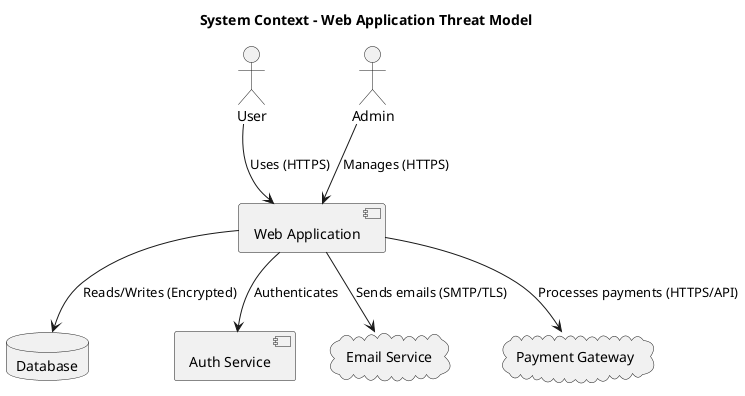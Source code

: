@startuml
title System Context - Web Application Threat Model

actor "User" as user
actor "Admin" as admin
database "Database" as db
component "Web Application" as webapp
component "Auth Service" as auth
cloud "Email Service" as email
cloud "Payment Gateway" as payment

user --> webapp : Uses (HTTPS)
admin --> webapp : Manages (HTTPS)
webapp --> db : Reads/Writes (Encrypted)
webapp --> auth : Authenticates
webapp --> email : Sends emails (SMTP/TLS)
webapp --> payment : Processes payments (HTTPS/API)

@enduml

